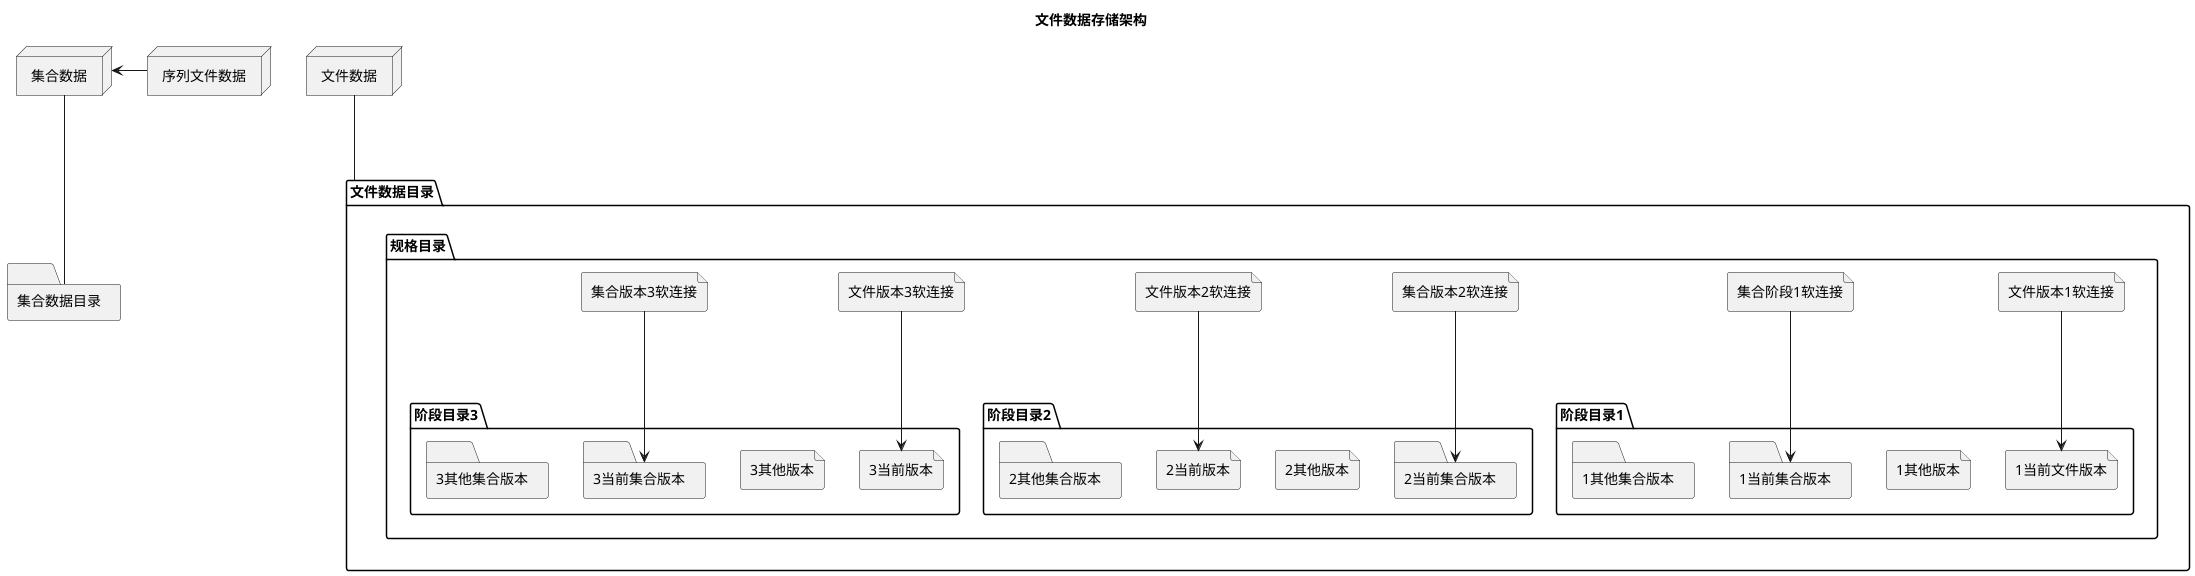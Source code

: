 @startuml

title 文件数据存储架构

node 文件数据{

}
node 集合数据
node 序列文件数据

folder 文件数据目录{
    folder 规格目录{
        file 文件版本1软连接
        file 文件版本2软连接
        file 文件版本3软连接

        folder 阶段目录1{
            file 1当前文件版本
            file 1其他版本
        }
        folder 阶段目录2{
            file 2当前版本
            file 2其他版本
        }
        folder 阶段目录3{
            file 3当前版本
            file 3其他版本
        }
    }
}

folder 集合数据目录{
    folder 规格目录{
        file 集合阶段1软连接
        file 集合版本2软连接
        file 集合版本3软连接

        folder 阶段目录1{
            folder 1当前集合版本
            folder 1其他集合版本
        }
        folder 阶段目录2{
            folder 2当前集合版本
            folder 2其他集合版本
        }
        folder 阶段目录3{
            folder 3当前集合版本
            folder 3其他集合版本
        }
    }
}

文件数据 --- 文件数据目录
文件版本1软连接 ---> 1当前文件版本
文件版本2软连接 ---> 2当前版本
文件版本3软连接 ---> 3当前版本

集合数据 <- 序列文件数据
集合数据 --- 集合数据目录
集合阶段1软连接 ---> 1当前集合版本
集合版本2软连接 ---> 2当前集合版本
集合版本3软连接 ---> 3当前集合版本
@enduml